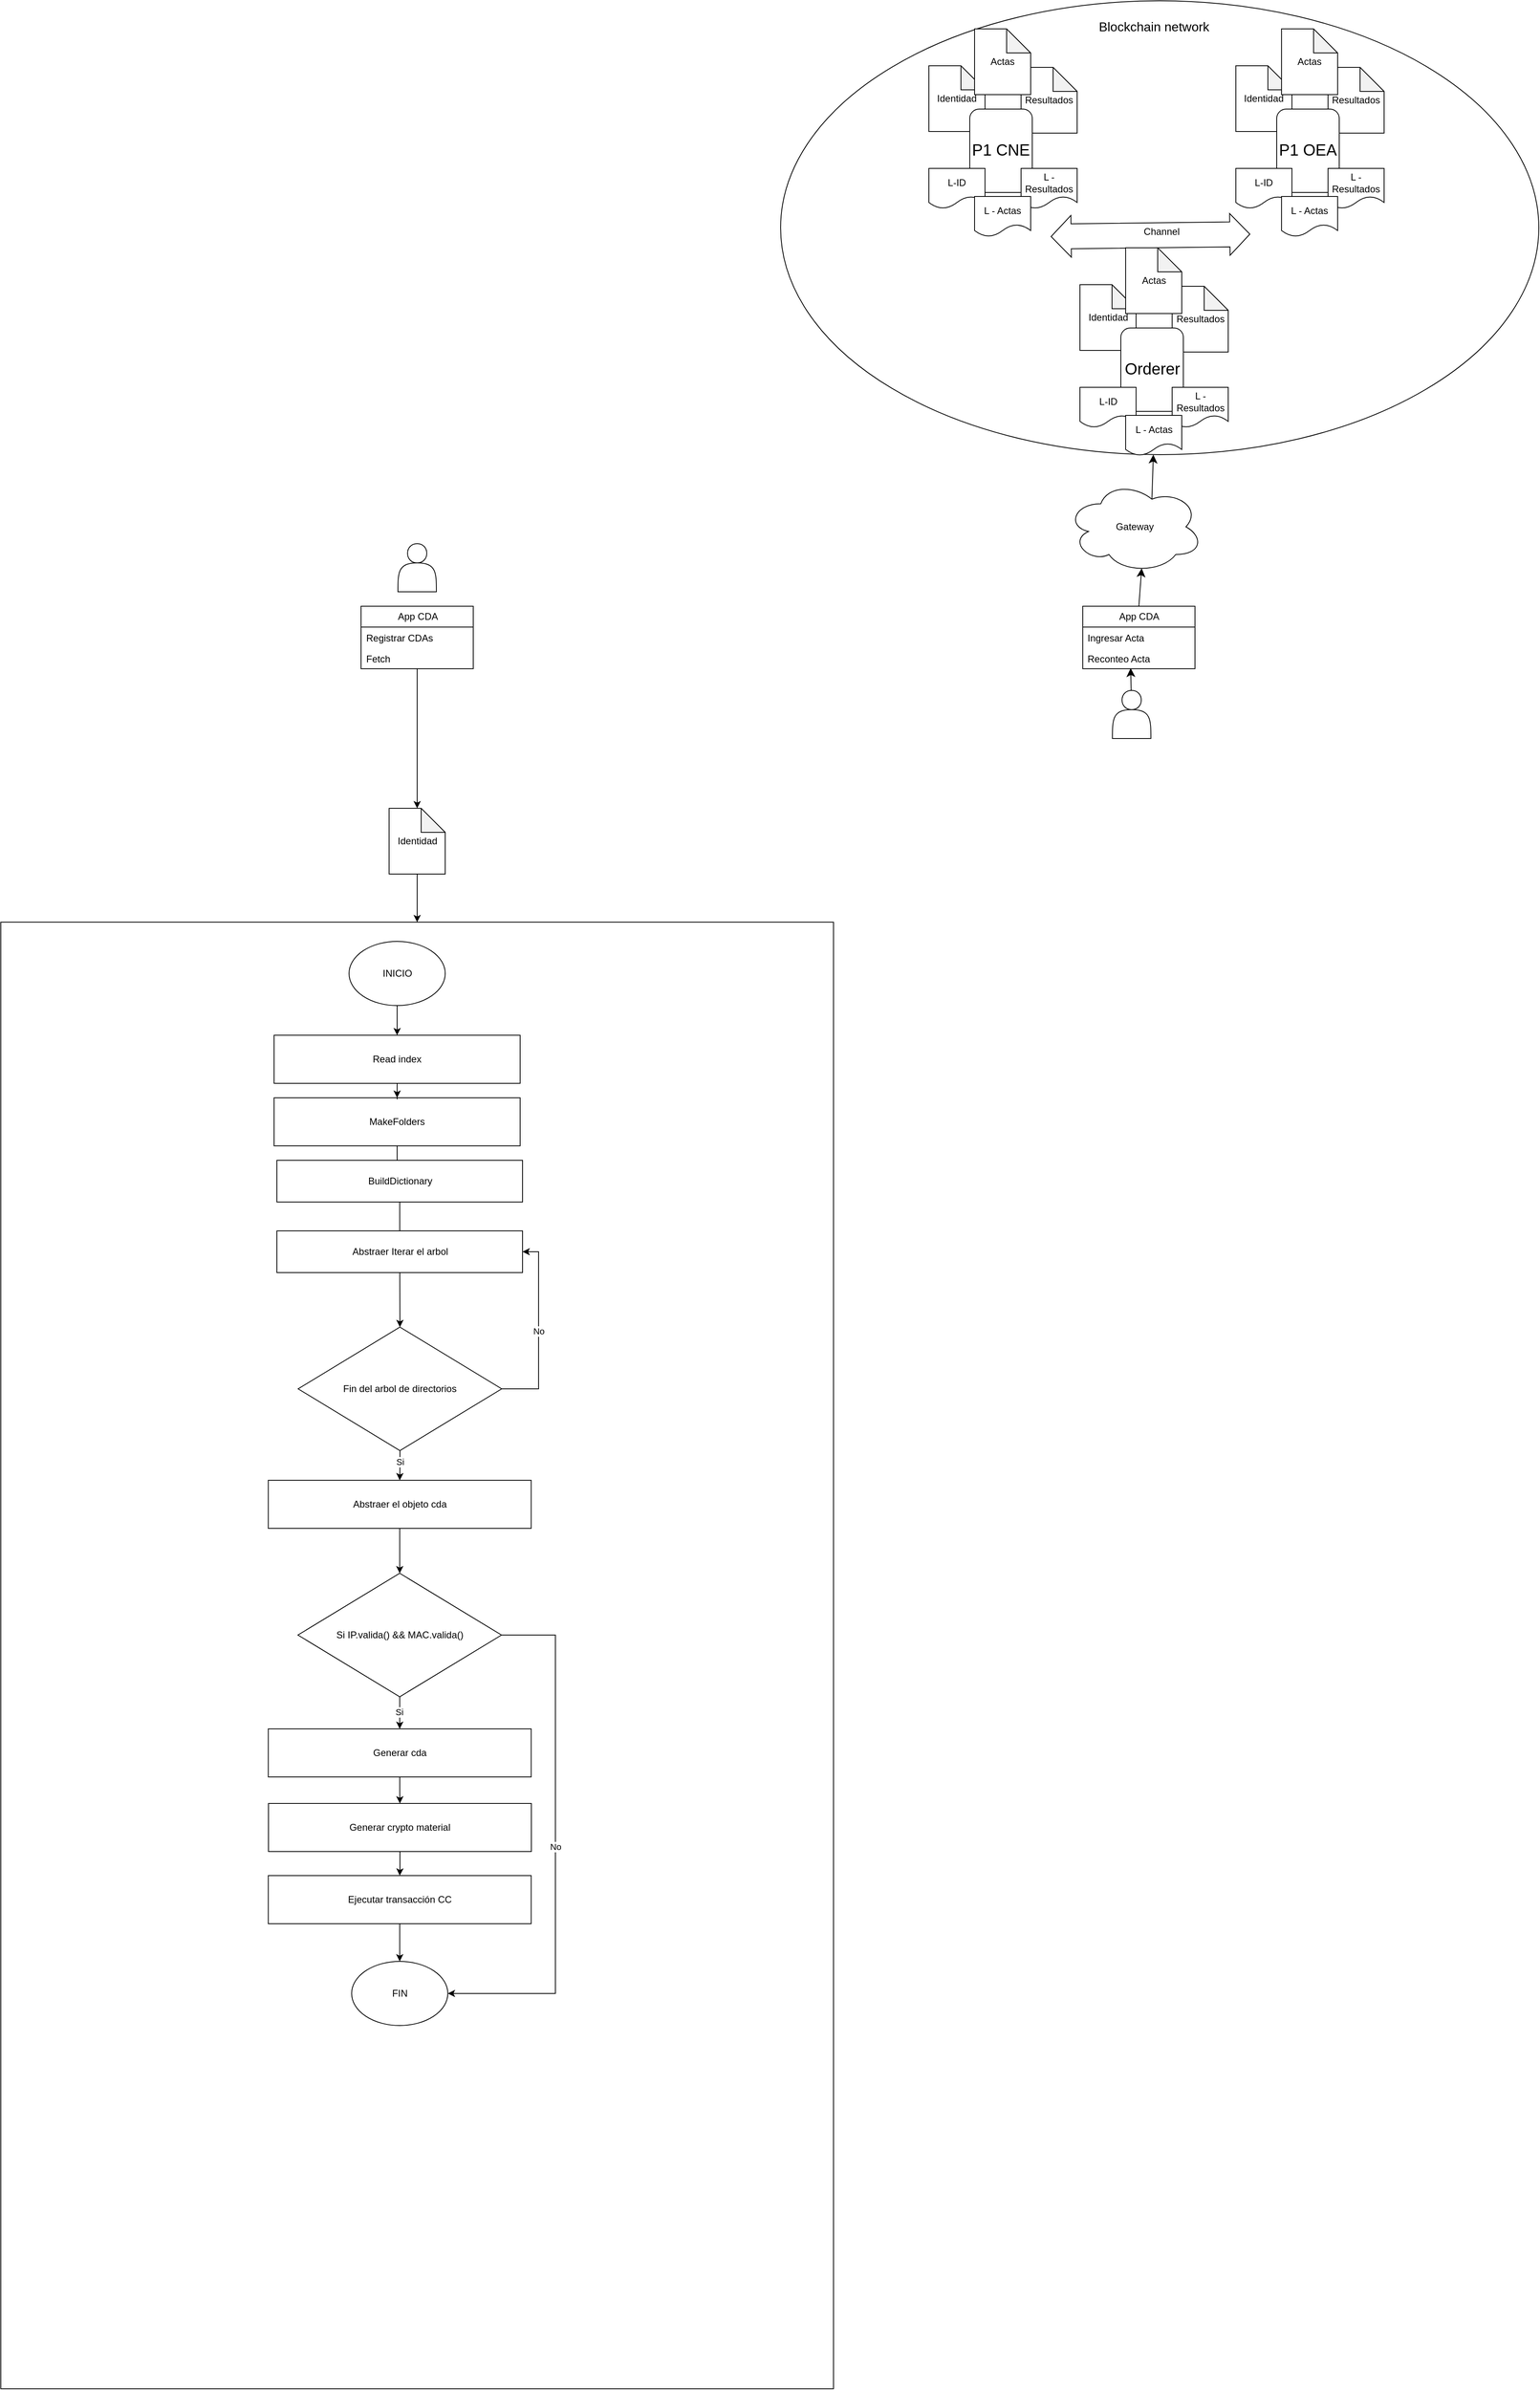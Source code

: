 <mxfile version="24.7.6">
  <diagram name="Página-1" id="XdZ1UDOsBOBLOCC2Xxq1">
    <mxGraphModel dx="2379" dy="1126" grid="0" gridSize="10" guides="1" tooltips="1" connect="1" arrows="1" fold="1" page="0" pageScale="1" pageWidth="827" pageHeight="1169" math="0" shadow="0">
      <root>
        <mxCell id="0" />
        <mxCell id="1" parent="0" />
        <mxCell id="zVzXdsSc9gzONHGwE9---6" value="" style="shape=actor;whiteSpace=wrap;html=1;" parent="1" vertex="1">
          <mxGeometry x="207" y="623" width="48" height="60" as="geometry" />
        </mxCell>
        <mxCell id="zVzXdsSc9gzONHGwE9---10" style="edgeStyle=none;curved=1;rounded=0;orthogonalLoop=1;jettySize=auto;html=1;exitX=0.75;exitY=1;exitDx=0;exitDy=0;fontSize=12;startSize=8;endSize=8;" parent="1" edge="1">
          <mxGeometry relative="1" as="geometry">
            <mxPoint x="567" y="323" as="sourcePoint" />
            <mxPoint x="567" y="323" as="targetPoint" />
          </mxGeometry>
        </mxCell>
        <mxCell id="zVzXdsSc9gzONHGwE9---11" value="App CDA" style="swimlane;fontStyle=0;childLayout=stackLayout;horizontal=1;startSize=26;fillColor=none;horizontalStack=0;resizeParent=1;resizeParentMax=0;resizeLast=0;collapsible=1;marginBottom=0;html=1;" parent="1" vertex="1">
          <mxGeometry x="170" y="518" width="140" height="78" as="geometry">
            <mxRectangle x="-166" y="293" width="85" height="26" as="alternateBounds" />
          </mxGeometry>
        </mxCell>
        <mxCell id="zVzXdsSc9gzONHGwE9---12" value="Ingresar Acta" style="text;strokeColor=none;fillColor=none;align=left;verticalAlign=top;spacingLeft=4;spacingRight=4;overflow=hidden;rotatable=0;points=[[0,0.5],[1,0.5]];portConstraint=eastwest;whiteSpace=wrap;html=1;" parent="zVzXdsSc9gzONHGwE9---11" vertex="1">
          <mxGeometry y="26" width="140" height="26" as="geometry" />
        </mxCell>
        <mxCell id="zVzXdsSc9gzONHGwE9---13" value="Reconteo Acta" style="text;strokeColor=none;fillColor=none;align=left;verticalAlign=top;spacingLeft=4;spacingRight=4;overflow=hidden;rotatable=0;points=[[0,0.5],[1,0.5]];portConstraint=eastwest;whiteSpace=wrap;html=1;" parent="zVzXdsSc9gzONHGwE9---11" vertex="1">
          <mxGeometry y="52" width="140" height="26" as="geometry" />
        </mxCell>
        <mxCell id="zVzXdsSc9gzONHGwE9---20" style="edgeStyle=none;curved=1;rounded=0;orthogonalLoop=1;jettySize=auto;html=1;exitX=0.625;exitY=0.2;exitDx=0;exitDy=0;exitPerimeter=0;fontSize=12;startSize=8;endSize=8;" parent="1" source="zVzXdsSc9gzONHGwE9---16" target="zVzXdsSc9gzONHGwE9---18" edge="1">
          <mxGeometry relative="1" as="geometry" />
        </mxCell>
        <mxCell id="zVzXdsSc9gzONHGwE9---16" value="Gateway" style="ellipse;shape=cloud;whiteSpace=wrap;html=1;" parent="1" vertex="1">
          <mxGeometry x="150" y="361.5" width="170" height="115" as="geometry" />
        </mxCell>
        <mxCell id="zVzXdsSc9gzONHGwE9---18" value="" style="ellipse;whiteSpace=wrap;html=1;" parent="1" vertex="1">
          <mxGeometry x="-207" y="-237" width="946" height="566" as="geometry" />
        </mxCell>
        <mxCell id="zVzXdsSc9gzONHGwE9---19" value="Blockchain network" style="text;strokeColor=none;fillColor=none;html=1;align=center;verticalAlign=middle;whiteSpace=wrap;rounded=0;fontSize=16;" parent="1" vertex="1">
          <mxGeometry x="154" y="-220" width="210" height="30" as="geometry" />
        </mxCell>
        <mxCell id="zVzXdsSc9gzONHGwE9---22" value="" style="shape=flexArrow;endArrow=classic;startArrow=classic;html=1;rounded=0;fontSize=12;startSize=8;endSize=8;curved=1;width=31.111;" parent="1" edge="1">
          <mxGeometry width="100" height="100" relative="1" as="geometry">
            <mxPoint x="130" y="57" as="sourcePoint" />
            <mxPoint x="379" y="54" as="targetPoint" />
          </mxGeometry>
        </mxCell>
        <mxCell id="zVzXdsSc9gzONHGwE9---24" value="Channel" style="edgeLabel;html=1;align=center;verticalAlign=middle;resizable=0;points=[];fontSize=12;" parent="zVzXdsSc9gzONHGwE9---22" vertex="1" connectable="0">
          <mxGeometry x="0.108" y="5" relative="1" as="geometry">
            <mxPoint as="offset" />
          </mxGeometry>
        </mxCell>
        <mxCell id="zVzXdsSc9gzONHGwE9---26" value="Identidad" style="shape=note;whiteSpace=wrap;html=1;backgroundOutline=1;darkOpacity=0.05;" parent="1" vertex="1">
          <mxGeometry x="-22" y="-156" width="70" height="82" as="geometry" />
        </mxCell>
        <mxCell id="zVzXdsSc9gzONHGwE9---29" value="Resultados" style="shape=note;whiteSpace=wrap;html=1;backgroundOutline=1;darkOpacity=0.05;" parent="1" vertex="1">
          <mxGeometry x="93" y="-154" width="70" height="82" as="geometry" />
        </mxCell>
        <mxCell id="zVzXdsSc9gzONHGwE9---30" value="Actas" style="shape=note;whiteSpace=wrap;html=1;backgroundOutline=1;darkOpacity=0.05;" parent="1" vertex="1">
          <mxGeometry x="35" y="-202" width="70" height="82" as="geometry" />
        </mxCell>
        <mxCell id="zVzXdsSc9gzONHGwE9---25" value="&lt;p style=&quot;line-height: 150%;&quot;&gt;&lt;font style=&quot;font-size: 20px;&quot;&gt;P1 CNE&lt;/font&gt;&lt;/p&gt;" style="rounded=1;whiteSpace=wrap;html=1;" parent="1" vertex="1">
          <mxGeometry x="29" y="-102" width="78" height="104" as="geometry" />
        </mxCell>
        <mxCell id="zVzXdsSc9gzONHGwE9---33" value="L-ID" style="shape=document;whiteSpace=wrap;html=1;boundedLbl=1;" parent="1" vertex="1">
          <mxGeometry x="-22" y="-28" width="70" height="50" as="geometry" />
        </mxCell>
        <mxCell id="zVzXdsSc9gzONHGwE9---35" value="L - Resultados" style="shape=document;whiteSpace=wrap;html=1;boundedLbl=1;" parent="1" vertex="1">
          <mxGeometry x="93" y="-28" width="70" height="50" as="geometry" />
        </mxCell>
        <mxCell id="zVzXdsSc9gzONHGwE9---34" value="L - Actas" style="shape=document;whiteSpace=wrap;html=1;boundedLbl=1;" parent="1" vertex="1">
          <mxGeometry x="35" y="7" width="70" height="50" as="geometry" />
        </mxCell>
        <mxCell id="zVzXdsSc9gzONHGwE9---36" value="Identidad" style="shape=note;whiteSpace=wrap;html=1;backgroundOutline=1;darkOpacity=0.05;" parent="1" vertex="1">
          <mxGeometry x="361" y="-156" width="70" height="82" as="geometry" />
        </mxCell>
        <mxCell id="zVzXdsSc9gzONHGwE9---37" value="Resultados" style="shape=note;whiteSpace=wrap;html=1;backgroundOutline=1;darkOpacity=0.05;" parent="1" vertex="1">
          <mxGeometry x="476" y="-154" width="70" height="82" as="geometry" />
        </mxCell>
        <mxCell id="zVzXdsSc9gzONHGwE9---38" value="Actas" style="shape=note;whiteSpace=wrap;html=1;backgroundOutline=1;darkOpacity=0.05;" parent="1" vertex="1">
          <mxGeometry x="418" y="-202" width="70" height="82" as="geometry" />
        </mxCell>
        <mxCell id="zVzXdsSc9gzONHGwE9---39" value="&lt;p style=&quot;line-height: 150%;&quot;&gt;&lt;span style=&quot;font-size: 20px;&quot;&gt;P1 OEA&lt;/span&gt;&lt;/p&gt;" style="rounded=1;whiteSpace=wrap;html=1;" parent="1" vertex="1">
          <mxGeometry x="412" y="-102" width="78" height="104" as="geometry" />
        </mxCell>
        <mxCell id="zVzXdsSc9gzONHGwE9---40" value="L-ID" style="shape=document;whiteSpace=wrap;html=1;boundedLbl=1;" parent="1" vertex="1">
          <mxGeometry x="361" y="-28" width="70" height="50" as="geometry" />
        </mxCell>
        <mxCell id="zVzXdsSc9gzONHGwE9---41" value="L - Resultados" style="shape=document;whiteSpace=wrap;html=1;boundedLbl=1;" parent="1" vertex="1">
          <mxGeometry x="476" y="-28" width="70" height="50" as="geometry" />
        </mxCell>
        <mxCell id="zVzXdsSc9gzONHGwE9---42" value="L - Actas" style="shape=document;whiteSpace=wrap;html=1;boundedLbl=1;" parent="1" vertex="1">
          <mxGeometry x="418" y="7" width="70" height="50" as="geometry" />
        </mxCell>
        <mxCell id="zVzXdsSc9gzONHGwE9---43" value="Identidad" style="shape=note;whiteSpace=wrap;html=1;backgroundOutline=1;darkOpacity=0.05;" parent="1" vertex="1">
          <mxGeometry x="166.5" y="117" width="70" height="82" as="geometry" />
        </mxCell>
        <mxCell id="zVzXdsSc9gzONHGwE9---44" value="Resultados" style="shape=note;whiteSpace=wrap;html=1;backgroundOutline=1;darkOpacity=0.05;" parent="1" vertex="1">
          <mxGeometry x="281.5" y="119" width="70" height="82" as="geometry" />
        </mxCell>
        <mxCell id="zVzXdsSc9gzONHGwE9---45" value="Actas" style="shape=note;whiteSpace=wrap;html=1;backgroundOutline=1;darkOpacity=0.05;" parent="1" vertex="1">
          <mxGeometry x="223.5" y="71" width="70" height="82" as="geometry" />
        </mxCell>
        <mxCell id="zVzXdsSc9gzONHGwE9---46" value="&lt;p style=&quot;line-height: 150%;&quot;&gt;&lt;span style=&quot;font-size: 20px;&quot;&gt;Orderer&lt;/span&gt;&lt;/p&gt;" style="rounded=1;whiteSpace=wrap;html=1;" parent="1" vertex="1">
          <mxGeometry x="217.5" y="171" width="78" height="104" as="geometry" />
        </mxCell>
        <mxCell id="zVzXdsSc9gzONHGwE9---47" value="L-ID" style="shape=document;whiteSpace=wrap;html=1;boundedLbl=1;" parent="1" vertex="1">
          <mxGeometry x="166.5" y="245" width="70" height="50" as="geometry" />
        </mxCell>
        <mxCell id="zVzXdsSc9gzONHGwE9---48" value="L - Resultados" style="shape=document;whiteSpace=wrap;html=1;boundedLbl=1;" parent="1" vertex="1">
          <mxGeometry x="281.5" y="245" width="70" height="50" as="geometry" />
        </mxCell>
        <mxCell id="zVzXdsSc9gzONHGwE9---49" value="L - Actas" style="shape=document;whiteSpace=wrap;html=1;boundedLbl=1;" parent="1" vertex="1">
          <mxGeometry x="223.5" y="280" width="70" height="50" as="geometry" />
        </mxCell>
        <mxCell id="zVzXdsSc9gzONHGwE9---50" style="edgeStyle=none;curved=1;rounded=0;orthogonalLoop=1;jettySize=auto;html=1;entryX=0.427;entryY=0.97;entryDx=0;entryDy=0;entryPerimeter=0;fontSize=12;startSize=8;endSize=8;" parent="1" source="zVzXdsSc9gzONHGwE9---6" target="zVzXdsSc9gzONHGwE9---13" edge="1">
          <mxGeometry relative="1" as="geometry" />
        </mxCell>
        <mxCell id="zVzXdsSc9gzONHGwE9---51" style="edgeStyle=none;curved=1;rounded=0;orthogonalLoop=1;jettySize=auto;html=1;exitX=0.5;exitY=0;exitDx=0;exitDy=0;entryX=0.55;entryY=0.95;entryDx=0;entryDy=0;entryPerimeter=0;fontSize=12;startSize=8;endSize=8;" parent="1" source="zVzXdsSc9gzONHGwE9---11" target="zVzXdsSc9gzONHGwE9---16" edge="1">
          <mxGeometry relative="1" as="geometry" />
        </mxCell>
        <mxCell id="-Jm0tUS3hXanBWmtwiXy-42" style="edgeStyle=orthogonalEdgeStyle;rounded=0;orthogonalLoop=1;jettySize=auto;html=1;" parent="1" source="-Jm0tUS3hXanBWmtwiXy-1" target="-Jm0tUS3hXanBWmtwiXy-3" edge="1">
          <mxGeometry relative="1" as="geometry" />
        </mxCell>
        <mxCell id="-Jm0tUS3hXanBWmtwiXy-1" value="Identidad" style="shape=note;whiteSpace=wrap;html=1;backgroundOutline=1;darkOpacity=0.05;" parent="1" vertex="1">
          <mxGeometry x="-695.5" y="770" width="70" height="82" as="geometry" />
        </mxCell>
        <mxCell id="-Jm0tUS3hXanBWmtwiXy-3" value="" style="rounded=0;whiteSpace=wrap;html=1;" parent="1" vertex="1">
          <mxGeometry x="-1180" y="912" width="1039" height="1829" as="geometry" />
        </mxCell>
        <mxCell id="-Jm0tUS3hXanBWmtwiXy-33" style="edgeStyle=orthogonalEdgeStyle;rounded=0;orthogonalLoop=1;jettySize=auto;html=1;" parent="1" source="-Jm0tUS3hXanBWmtwiXy-4" target="-Jm0tUS3hXanBWmtwiXy-31" edge="1">
          <mxGeometry relative="1" as="geometry" />
        </mxCell>
        <mxCell id="-Jm0tUS3hXanBWmtwiXy-4" value="INICIO" style="ellipse;whiteSpace=wrap;html=1;" parent="1" vertex="1">
          <mxGeometry x="-745.5" y="936" width="120" height="80" as="geometry" />
        </mxCell>
        <mxCell id="-Jm0tUS3hXanBWmtwiXy-8" style="edgeStyle=orthogonalEdgeStyle;rounded=0;orthogonalLoop=1;jettySize=auto;html=1;" parent="1" source="-Jm0tUS3hXanBWmtwiXy-5" target="-Jm0tUS3hXanBWmtwiXy-7" edge="1">
          <mxGeometry relative="1" as="geometry" />
        </mxCell>
        <mxCell id="-Jm0tUS3hXanBWmtwiXy-5" value="MakeFolders" style="rounded=0;whiteSpace=wrap;html=1;" parent="1" vertex="1">
          <mxGeometry x="-839" y="1131" width="307" height="60" as="geometry" />
        </mxCell>
        <mxCell id="-Jm0tUS3hXanBWmtwiXy-10" style="edgeStyle=orthogonalEdgeStyle;rounded=0;orthogonalLoop=1;jettySize=auto;html=1;exitX=0.5;exitY=1;exitDx=0;exitDy=0;" parent="1" source="-Jm0tUS3hXanBWmtwiXy-7" target="-Jm0tUS3hXanBWmtwiXy-11" edge="1">
          <mxGeometry relative="1" as="geometry">
            <mxPoint x="-681.75" y="1295" as="targetPoint" />
          </mxGeometry>
        </mxCell>
        <mxCell id="-Jm0tUS3hXanBWmtwiXy-7" value="BuildDictionary" style="rounded=0;whiteSpace=wrap;html=1;" parent="1" vertex="1">
          <mxGeometry x="-835.5" y="1209" width="306.5" height="52" as="geometry" />
        </mxCell>
        <mxCell id="-Jm0tUS3hXanBWmtwiXy-13" style="edgeStyle=orthogonalEdgeStyle;rounded=0;orthogonalLoop=1;jettySize=auto;html=1;" parent="1" source="-Jm0tUS3hXanBWmtwiXy-11" target="-Jm0tUS3hXanBWmtwiXy-12" edge="1">
          <mxGeometry relative="1" as="geometry" />
        </mxCell>
        <mxCell id="-Jm0tUS3hXanBWmtwiXy-14" value="Si" style="edgeLabel;html=1;align=center;verticalAlign=middle;resizable=0;points=[];" parent="-Jm0tUS3hXanBWmtwiXy-13" vertex="1" connectable="0">
          <mxGeometry x="-0.269" relative="1" as="geometry">
            <mxPoint as="offset" />
          </mxGeometry>
        </mxCell>
        <mxCell id="-Jm0tUS3hXanBWmtwiXy-16" value="No" style="edgeStyle=orthogonalEdgeStyle;rounded=0;orthogonalLoop=1;jettySize=auto;html=1;entryX=1;entryY=0.5;entryDx=0;entryDy=0;" parent="1" source="-Jm0tUS3hXanBWmtwiXy-11" target="-Jm0tUS3hXanBWmtwiXy-15" edge="1">
          <mxGeometry relative="1" as="geometry">
            <Array as="points">
              <mxPoint x="-509" y="1494" />
              <mxPoint x="-509" y="1323" />
            </Array>
          </mxGeometry>
        </mxCell>
        <mxCell id="-Jm0tUS3hXanBWmtwiXy-11" value="Fin del arbol de directorios" style="rhombus;whiteSpace=wrap;html=1;" parent="1" vertex="1">
          <mxGeometry x="-809" y="1417" width="254" height="154" as="geometry" />
        </mxCell>
        <mxCell id="-Jm0tUS3hXanBWmtwiXy-22" style="edgeStyle=orthogonalEdgeStyle;rounded=0;orthogonalLoop=1;jettySize=auto;html=1;" parent="1" source="-Jm0tUS3hXanBWmtwiXy-12" target="-Jm0tUS3hXanBWmtwiXy-19" edge="1">
          <mxGeometry relative="1" as="geometry" />
        </mxCell>
        <mxCell id="-Jm0tUS3hXanBWmtwiXy-12" value="Abstraer el objeto cda" style="rounded=0;whiteSpace=wrap;html=1;" parent="1" vertex="1">
          <mxGeometry x="-846.25" y="1608" width="328" height="60" as="geometry" />
        </mxCell>
        <mxCell id="-Jm0tUS3hXanBWmtwiXy-15" value="Abstraer Iterar el arbol" style="rounded=0;whiteSpace=wrap;html=1;" parent="1" vertex="1">
          <mxGeometry x="-835.5" y="1297" width="306.5" height="52" as="geometry" />
        </mxCell>
        <mxCell id="-Jm0tUS3hXanBWmtwiXy-24" style="edgeStyle=orthogonalEdgeStyle;rounded=0;orthogonalLoop=1;jettySize=auto;html=1;" parent="1" source="-Jm0tUS3hXanBWmtwiXy-19" target="-Jm0tUS3hXanBWmtwiXy-23" edge="1">
          <mxGeometry relative="1" as="geometry" />
        </mxCell>
        <mxCell id="-Jm0tUS3hXanBWmtwiXy-25" value="Si" style="edgeLabel;html=1;align=center;verticalAlign=middle;resizable=0;points=[];" parent="-Jm0tUS3hXanBWmtwiXy-24" vertex="1" connectable="0">
          <mxGeometry x="-0.039" y="-1" relative="1" as="geometry">
            <mxPoint as="offset" />
          </mxGeometry>
        </mxCell>
        <mxCell id="-Jm0tUS3hXanBWmtwiXy-35" style="edgeStyle=orthogonalEdgeStyle;rounded=0;orthogonalLoop=1;jettySize=auto;html=1;entryX=1;entryY=0.5;entryDx=0;entryDy=0;" parent="1" source="-Jm0tUS3hXanBWmtwiXy-19" target="-Jm0tUS3hXanBWmtwiXy-30" edge="1">
          <mxGeometry relative="1" as="geometry">
            <Array as="points">
              <mxPoint x="-488" y="1801" />
              <mxPoint x="-488" y="2248" />
            </Array>
          </mxGeometry>
        </mxCell>
        <mxCell id="-Jm0tUS3hXanBWmtwiXy-36" value="No" style="edgeLabel;html=1;align=center;verticalAlign=middle;resizable=0;points=[];" parent="-Jm0tUS3hXanBWmtwiXy-35" vertex="1" connectable="0">
          <mxGeometry x="0.021" relative="1" as="geometry">
            <mxPoint as="offset" />
          </mxGeometry>
        </mxCell>
        <mxCell id="-Jm0tUS3hXanBWmtwiXy-19" value="Si IP.valida() &amp;amp;&amp;amp; MAC.valida()" style="rhombus;whiteSpace=wrap;html=1;" parent="1" vertex="1">
          <mxGeometry x="-809.25" y="1724" width="254" height="154" as="geometry" />
        </mxCell>
        <mxCell id="-Jm0tUS3hXanBWmtwiXy-27" style="edgeStyle=orthogonalEdgeStyle;rounded=0;orthogonalLoop=1;jettySize=auto;html=1;" parent="1" source="-Jm0tUS3hXanBWmtwiXy-23" target="-Jm0tUS3hXanBWmtwiXy-26" edge="1">
          <mxGeometry relative="1" as="geometry" />
        </mxCell>
        <mxCell id="-Jm0tUS3hXanBWmtwiXy-23" value="Generar cda" style="rounded=0;whiteSpace=wrap;html=1;" parent="1" vertex="1">
          <mxGeometry x="-846.25" y="1918" width="328" height="60" as="geometry" />
        </mxCell>
        <mxCell id="-Jm0tUS3hXanBWmtwiXy-29" style="edgeStyle=orthogonalEdgeStyle;rounded=0;orthogonalLoop=1;jettySize=auto;html=1;" parent="1" source="-Jm0tUS3hXanBWmtwiXy-26" target="-Jm0tUS3hXanBWmtwiXy-28" edge="1">
          <mxGeometry relative="1" as="geometry" />
        </mxCell>
        <mxCell id="-Jm0tUS3hXanBWmtwiXy-26" value="Generar crypto material" style="rounded=0;whiteSpace=wrap;html=1;" parent="1" vertex="1">
          <mxGeometry x="-846" y="2011" width="328" height="60" as="geometry" />
        </mxCell>
        <mxCell id="-Jm0tUS3hXanBWmtwiXy-34" style="edgeStyle=orthogonalEdgeStyle;rounded=0;orthogonalLoop=1;jettySize=auto;html=1;" parent="1" source="-Jm0tUS3hXanBWmtwiXy-28" target="-Jm0tUS3hXanBWmtwiXy-30" edge="1">
          <mxGeometry relative="1" as="geometry" />
        </mxCell>
        <mxCell id="-Jm0tUS3hXanBWmtwiXy-28" value="Ejecutar transacción CC" style="rounded=0;whiteSpace=wrap;html=1;" parent="1" vertex="1">
          <mxGeometry x="-846.25" y="2101" width="328" height="60" as="geometry" />
        </mxCell>
        <mxCell id="-Jm0tUS3hXanBWmtwiXy-30" value="FIN" style="ellipse;whiteSpace=wrap;html=1;" parent="1" vertex="1">
          <mxGeometry x="-742.25" y="2208" width="120" height="80" as="geometry" />
        </mxCell>
        <mxCell id="-Jm0tUS3hXanBWmtwiXy-32" style="edgeStyle=orthogonalEdgeStyle;rounded=0;orthogonalLoop=1;jettySize=auto;html=1;" parent="1" source="-Jm0tUS3hXanBWmtwiXy-31" target="-Jm0tUS3hXanBWmtwiXy-5" edge="1">
          <mxGeometry relative="1" as="geometry" />
        </mxCell>
        <mxCell id="-Jm0tUS3hXanBWmtwiXy-31" value="Read index" style="rounded=0;whiteSpace=wrap;html=1;" parent="1" vertex="1">
          <mxGeometry x="-839" y="1053" width="307" height="60" as="geometry" />
        </mxCell>
        <mxCell id="-Jm0tUS3hXanBWmtwiXy-37" value="" style="shape=actor;whiteSpace=wrap;html=1;" parent="1" vertex="1">
          <mxGeometry x="-684.5" y="440" width="48" height="60" as="geometry" />
        </mxCell>
        <mxCell id="-Jm0tUS3hXanBWmtwiXy-41" style="edgeStyle=orthogonalEdgeStyle;rounded=0;orthogonalLoop=1;jettySize=auto;html=1;" parent="1" source="-Jm0tUS3hXanBWmtwiXy-38" target="-Jm0tUS3hXanBWmtwiXy-1" edge="1">
          <mxGeometry relative="1" as="geometry" />
        </mxCell>
        <mxCell id="-Jm0tUS3hXanBWmtwiXy-38" value="App CDA" style="swimlane;fontStyle=0;childLayout=stackLayout;horizontal=1;startSize=26;fillColor=none;horizontalStack=0;resizeParent=1;resizeParentMax=0;resizeLast=0;collapsible=1;marginBottom=0;html=1;" parent="1" vertex="1">
          <mxGeometry x="-730.5" y="518" width="140" height="78" as="geometry">
            <mxRectangle x="-166" y="293" width="85" height="26" as="alternateBounds" />
          </mxGeometry>
        </mxCell>
        <mxCell id="-Jm0tUS3hXanBWmtwiXy-39" value="Registrar CDAs" style="text;strokeColor=none;fillColor=none;align=left;verticalAlign=top;spacingLeft=4;spacingRight=4;overflow=hidden;rotatable=0;points=[[0,0.5],[1,0.5]];portConstraint=eastwest;whiteSpace=wrap;html=1;" parent="-Jm0tUS3hXanBWmtwiXy-38" vertex="1">
          <mxGeometry y="26" width="140" height="26" as="geometry" />
        </mxCell>
        <mxCell id="-Jm0tUS3hXanBWmtwiXy-40" value="Fetch" style="text;strokeColor=none;fillColor=none;align=left;verticalAlign=top;spacingLeft=4;spacingRight=4;overflow=hidden;rotatable=0;points=[[0,0.5],[1,0.5]];portConstraint=eastwest;whiteSpace=wrap;html=1;" parent="-Jm0tUS3hXanBWmtwiXy-38" vertex="1">
          <mxGeometry y="52" width="140" height="26" as="geometry" />
        </mxCell>
      </root>
    </mxGraphModel>
  </diagram>
</mxfile>
